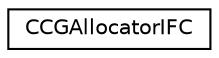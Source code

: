 digraph G
{
  edge [fontname="Helvetica",fontsize="10",labelfontname="Helvetica",labelfontsize="10"];
  node [fontname="Helvetica",fontsize="10",shape=record];
  rankdir=LR;
  Node1 [label="CCGAllocatorIFC",height=0.2,width=0.4,color="black", fillcolor="white", style="filled",URL="$da/d25/structCCGAllocatorIFC.html"];
}

